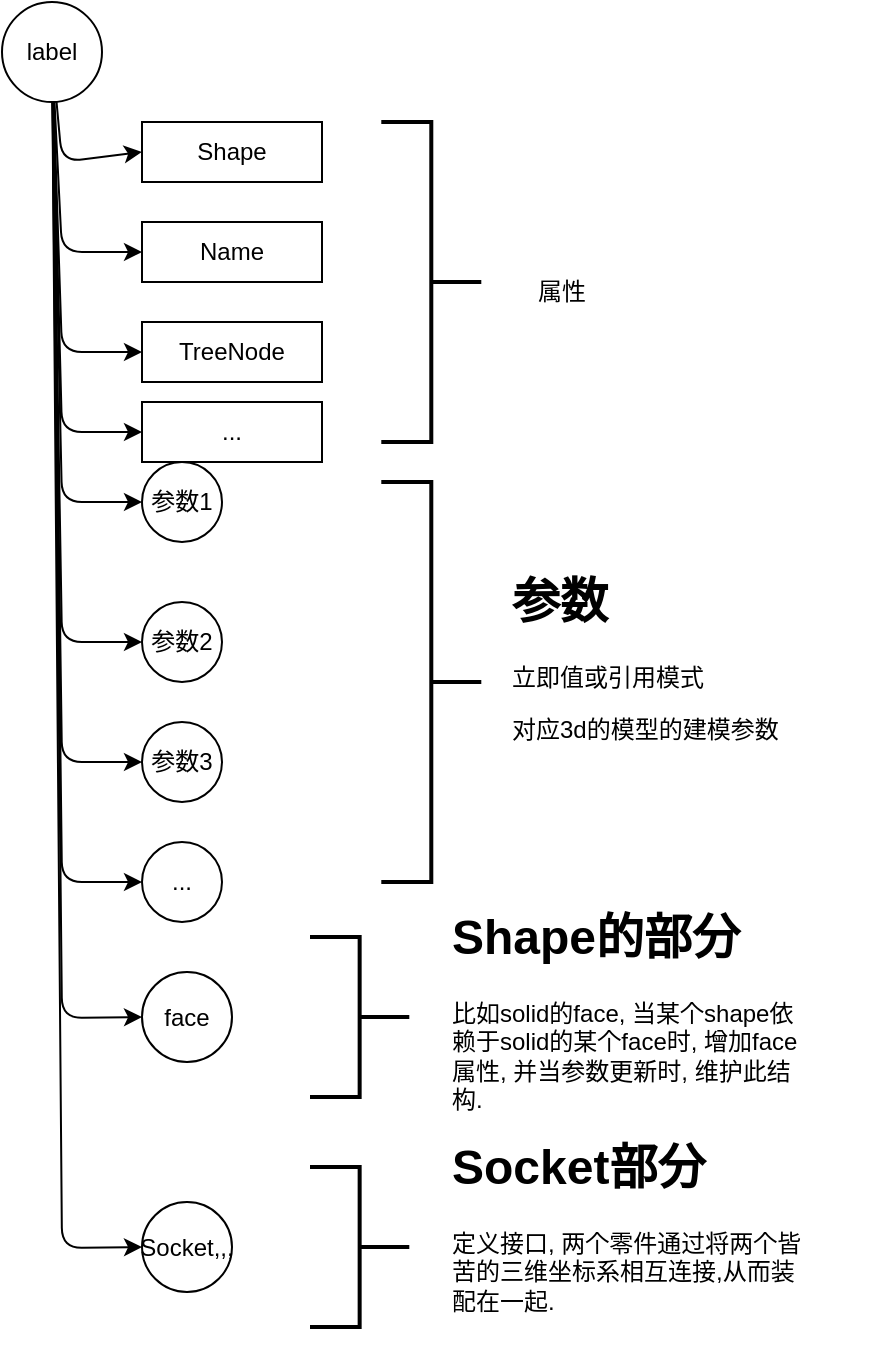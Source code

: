 <mxfile>
    <diagram id="s_GPo1c3EaFvFDFHbdJ3" name="第 1 页">
        <mxGraphModel dx="983" dy="903" grid="1" gridSize="10" guides="1" tooltips="1" connect="1" arrows="1" fold="1" page="1" pageScale="1" pageWidth="827" pageHeight="1169" math="0" shadow="0">
            <root>
                <mxCell id="0"/>
                <mxCell id="1" parent="0"/>
                <mxCell id="5" style="edgeStyle=none;html=1;entryX=0;entryY=0.5;entryDx=0;entryDy=0;" parent="1" source="2" target="4" edge="1">
                    <mxGeometry relative="1" as="geometry">
                        <Array as="points">
                            <mxPoint x="240" y="180"/>
                        </Array>
                    </mxGeometry>
                </mxCell>
                <mxCell id="7" style="edgeStyle=none;html=1;entryX=0;entryY=0.5;entryDx=0;entryDy=0;" parent="1" source="2" target="6" edge="1">
                    <mxGeometry relative="1" as="geometry">
                        <Array as="points">
                            <mxPoint x="240" y="225"/>
                        </Array>
                    </mxGeometry>
                </mxCell>
                <mxCell id="10" style="edgeStyle=none;html=1;entryX=0;entryY=0.5;entryDx=0;entryDy=0;" parent="1" source="2" target="8" edge="1">
                    <mxGeometry relative="1" as="geometry">
                        <Array as="points">
                            <mxPoint x="240" y="275"/>
                        </Array>
                    </mxGeometry>
                </mxCell>
                <mxCell id="13" style="edgeStyle=none;html=1;entryX=0;entryY=0.5;entryDx=0;entryDy=0;" parent="1" source="2" target="11" edge="1">
                    <mxGeometry relative="1" as="geometry">
                        <Array as="points">
                            <mxPoint x="240" y="350"/>
                        </Array>
                    </mxGeometry>
                </mxCell>
                <mxCell id="15" style="edgeStyle=none;html=1;entryX=0;entryY=0.5;entryDx=0;entryDy=0;" parent="1" source="2" target="14" edge="1">
                    <mxGeometry relative="1" as="geometry">
                        <Array as="points">
                            <mxPoint x="240" y="420"/>
                        </Array>
                    </mxGeometry>
                </mxCell>
                <mxCell id="17" style="edgeStyle=none;html=1;entryX=0;entryY=0.5;entryDx=0;entryDy=0;" parent="1" source="2" target="16" edge="1">
                    <mxGeometry relative="1" as="geometry">
                        <Array as="points">
                            <mxPoint x="240" y="480"/>
                        </Array>
                    </mxGeometry>
                </mxCell>
                <mxCell id="19" style="edgeStyle=none;html=1;entryX=0;entryY=0.5;entryDx=0;entryDy=0;" parent="1" source="2" target="18" edge="1">
                    <mxGeometry relative="1" as="geometry">
                        <Array as="points">
                            <mxPoint x="240" y="540"/>
                        </Array>
                    </mxGeometry>
                </mxCell>
                <mxCell id="21" style="edgeStyle=none;html=1;entryX=0;entryY=0.5;entryDx=0;entryDy=0;" parent="1" source="2" target="20" edge="1">
                    <mxGeometry relative="1" as="geometry">
                        <Array as="points">
                            <mxPoint x="240" y="315"/>
                        </Array>
                    </mxGeometry>
                </mxCell>
                <mxCell id="28" style="edgeStyle=none;html=1;entryX=0;entryY=0.5;entryDx=0;entryDy=0;" parent="1" source="2" target="27" edge="1">
                    <mxGeometry relative="1" as="geometry">
                        <Array as="points">
                            <mxPoint x="240" y="608"/>
                        </Array>
                    </mxGeometry>
                </mxCell>
                <mxCell id="34" style="edgeStyle=none;html=1;entryX=0;entryY=0.5;entryDx=0;entryDy=0;" edge="1" parent="1" source="2" target="33">
                    <mxGeometry relative="1" as="geometry">
                        <Array as="points">
                            <mxPoint x="240" y="723"/>
                        </Array>
                    </mxGeometry>
                </mxCell>
                <mxCell id="2" value="label" style="ellipse;whiteSpace=wrap;html=1;aspect=fixed;" parent="1" vertex="1">
                    <mxGeometry x="210" y="100" width="50" height="50" as="geometry"/>
                </mxCell>
                <mxCell id="4" value="Shape" style="rounded=0;whiteSpace=wrap;html=1;" parent="1" vertex="1">
                    <mxGeometry x="280" y="160" width="90" height="30" as="geometry"/>
                </mxCell>
                <mxCell id="6" value="Name" style="rounded=0;whiteSpace=wrap;html=1;" parent="1" vertex="1">
                    <mxGeometry x="280" y="210" width="90" height="30" as="geometry"/>
                </mxCell>
                <mxCell id="8" value="TreeNode" style="rounded=0;whiteSpace=wrap;html=1;" parent="1" vertex="1">
                    <mxGeometry x="280" y="260" width="90" height="30" as="geometry"/>
                </mxCell>
                <mxCell id="11" value="参数1" style="ellipse;whiteSpace=wrap;html=1;aspect=fixed;" parent="1" vertex="1">
                    <mxGeometry x="280" y="330" width="40" height="40" as="geometry"/>
                </mxCell>
                <mxCell id="14" value="参数2" style="ellipse;whiteSpace=wrap;html=1;aspect=fixed;" parent="1" vertex="1">
                    <mxGeometry x="280" y="400" width="40" height="40" as="geometry"/>
                </mxCell>
                <mxCell id="16" value="参数3" style="ellipse;whiteSpace=wrap;html=1;aspect=fixed;" parent="1" vertex="1">
                    <mxGeometry x="280" y="460" width="40" height="40" as="geometry"/>
                </mxCell>
                <mxCell id="18" value="..." style="ellipse;whiteSpace=wrap;html=1;aspect=fixed;" parent="1" vertex="1">
                    <mxGeometry x="280" y="520" width="40" height="40" as="geometry"/>
                </mxCell>
                <mxCell id="20" value="..." style="rounded=0;whiteSpace=wrap;html=1;" parent="1" vertex="1">
                    <mxGeometry x="280" y="300" width="90" height="30" as="geometry"/>
                </mxCell>
                <mxCell id="22" value="" style="strokeWidth=2;html=1;shape=mxgraph.flowchart.annotation_2;align=left;labelPosition=right;pointerEvents=1;rotation=-180;" parent="1" vertex="1">
                    <mxGeometry x="399.65" y="160" width="50" height="160" as="geometry"/>
                </mxCell>
                <mxCell id="23" value="属性" style="text;html=1;strokeColor=none;fillColor=none;align=center;verticalAlign=middle;whiteSpace=wrap;rounded=0;" parent="1" vertex="1">
                    <mxGeometry x="459.83" y="230" width="60" height="30" as="geometry"/>
                </mxCell>
                <mxCell id="24" value="" style="strokeWidth=2;html=1;shape=mxgraph.flowchart.annotation_2;align=left;labelPosition=right;pointerEvents=1;rotation=-180;" parent="1" vertex="1">
                    <mxGeometry x="399.65" y="340" width="50" height="200" as="geometry"/>
                </mxCell>
                <mxCell id="26" value="&lt;h1&gt;参数&amp;nbsp;&lt;/h1&gt;&lt;div&gt;立即值或引用模式&lt;/div&gt;&lt;p&gt;对应3d的模型的建模参数&lt;/p&gt;" style="text;html=1;strokeColor=none;fillColor=none;spacing=5;spacingTop=-20;whiteSpace=wrap;overflow=hidden;rounded=0;" parent="1" vertex="1">
                    <mxGeometry x="460" y="380" width="190" height="120" as="geometry"/>
                </mxCell>
                <mxCell id="27" value="face" style="ellipse;whiteSpace=wrap;html=1;aspect=fixed;" parent="1" vertex="1">
                    <mxGeometry x="280" y="585" width="45" height="45" as="geometry"/>
                </mxCell>
                <mxCell id="29" value="" style="strokeWidth=2;html=1;shape=mxgraph.flowchart.annotation_2;align=left;labelPosition=right;pointerEvents=1;rotation=-180;" parent="1" vertex="1">
                    <mxGeometry x="364" y="567.5" width="49.65" height="80" as="geometry"/>
                </mxCell>
                <mxCell id="30" value="&lt;h1&gt;Shape的部分&amp;nbsp;&lt;/h1&gt;&lt;div&gt;比如solid的face, 当某个shape依赖于solid的某个face时, 增加face属性, 并当参数更新时, 维护此结构.&lt;/div&gt;" style="text;html=1;strokeColor=none;fillColor=none;spacing=5;spacingTop=-20;whiteSpace=wrap;overflow=hidden;rounded=0;" parent="1" vertex="1">
                    <mxGeometry x="430" y="547.5" width="190" height="120" as="geometry"/>
                </mxCell>
                <mxCell id="33" value="Socket,,," style="ellipse;whiteSpace=wrap;html=1;aspect=fixed;" vertex="1" parent="1">
                    <mxGeometry x="280" y="700" width="45" height="45" as="geometry"/>
                </mxCell>
                <mxCell id="35" value="" style="strokeWidth=2;html=1;shape=mxgraph.flowchart.annotation_2;align=left;labelPosition=right;pointerEvents=1;rotation=-180;" vertex="1" parent="1">
                    <mxGeometry x="364" y="682.5" width="49.65" height="80" as="geometry"/>
                </mxCell>
                <mxCell id="36" value="&lt;h1&gt;Socket部分&lt;/h1&gt;&lt;div&gt;定义接口, 两个零件通过将两个皆苦的三维坐标系相互连接,从而装配在一起.&lt;/div&gt;" style="text;html=1;strokeColor=none;fillColor=none;spacing=5;spacingTop=-20;whiteSpace=wrap;overflow=hidden;rounded=0;" vertex="1" parent="1">
                    <mxGeometry x="430" y="662.5" width="190" height="120" as="geometry"/>
                </mxCell>
            </root>
        </mxGraphModel>
    </diagram>
</mxfile>